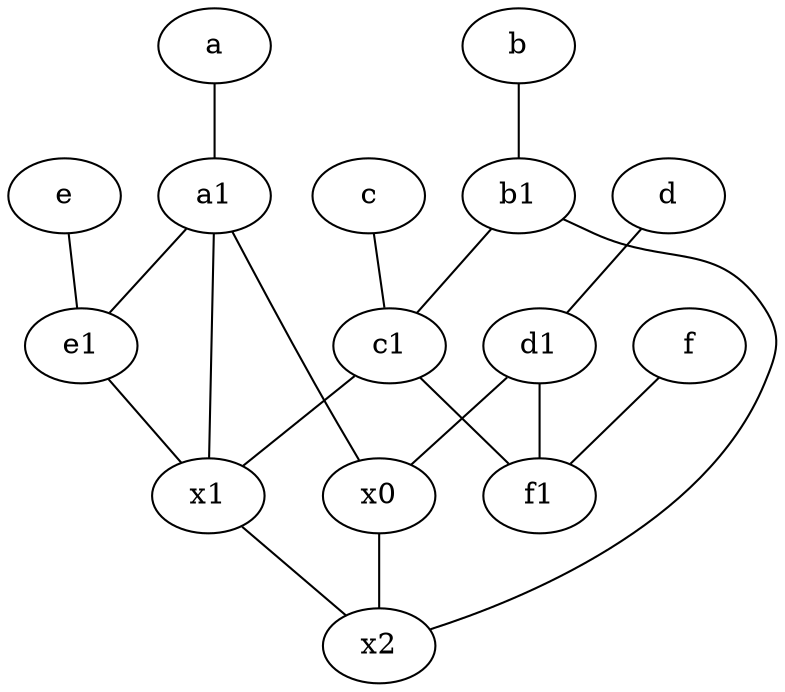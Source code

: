 graph {
	x2
	f1 [pos="3,8!"]
	b1 [pos="9,4!"]
	a1 [pos="8,3!"]
	d [pos="2,5!"]
	d1 [pos="3,5!"]
	c1 [pos="4.5,3!"]
	b [pos="10,4!"]
	e [pos="7,9!"]
	a [pos="8,2!"]
	x1
	c [pos="4.5,2!"]
	e1 [pos="7,7!"]
	f [pos="3,9!"]
	x0
	b1 -- c1
	b1 -- x2
	d -- d1
	d1 -- x0
	c -- c1
	x0 -- x2
	c1 -- f1
	x1 -- x2
	a1 -- x1
	e -- e1
	d1 -- f1
	f -- f1
	a1 -- x0
	c1 -- x1
	a -- a1
	a1 -- e1
	e1 -- x1
	b -- b1
}
